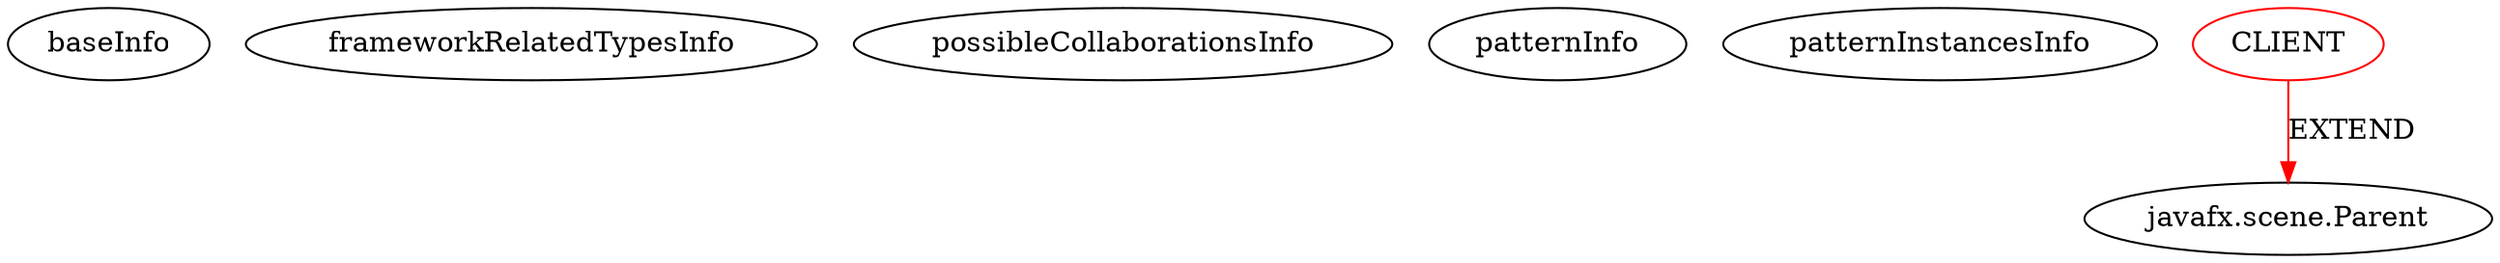 digraph {
baseInfo[graphId=1077,category="pattern",isAnonymous=false,possibleRelation=false]
frameworkRelatedTypesInfo[0="javafx.scene.Parent"]
possibleCollaborationsInfo[]
patternInfo[frequency=9.0,patternRootClient=0]
patternInstancesInfo[0="iloop-kiosk-KIOSK-Project~/iloop-kiosk-KIOSK-Project/KIOSK-Project-master/src/oit/iloop/kiosk/kiosk_toppage/TopPageParent.java~TopPageParent~3166",1="youseke-digitalclock~/youseke-digitalclock/digitalclock-master/src/puzzlewithtimer/model/DigitalClock.java~DigitalClock~4897",2="Maxxa-MT-common~/Maxxa-MT-common/MT-common-master/src/cz/commons/graphics/KNodeElement.java~KNodeElement~925",3="Maxxa-MT-common~/Maxxa-MT-common/MT-common-master/src/cz/commons/graphics/BinaryNodeElement.java~BinaryNodeElement~929",4="olmetadavid-schoolbook~/olmetadavid-schoolbook/schoolbook-master/src/com/cleverage/school/gui/StudentCreateFormNode.java~StudentCreateFormNode~3807",5="iloop-kiosk-KIOSK-Project~/iloop-kiosk-KIOSK-Project/KIOSK-Project-master/src/oit/iloop/kiosk/kiosk_examination/PopupWindowParent.java~PopupWindowParent~3121",6="iloop-kiosk-KIOSK-Project~/iloop-kiosk-KIOSK-Project/KIOSK-Project-master/src/oit/iloop/kiosk/kiosk_main/TestParent.java~TestParent~3145",7="tasubo-javafx-chart-treemap~/tasubo-javafx-chart-treemap/javafx-chart-treemap-master/src/main/java/javafx/scene/chart/treemap/TreemapLayout.java~TreemapLayout~4487",8="Maxxa-MT-common~/Maxxa-MT-common/MT-common-master/src/cz/commons/graphics/LineElement.java~LineElement~930"]
1[label="javafx.scene.Parent",vertexType="FRAMEWORK_CLASS_TYPE",isFrameworkType=false]
0[label="CLIENT",vertexType="ROOT_CLIENT_CLASS_DECLARATION",isFrameworkType=false,color=red]
0->1[label="EXTEND",color=red]
}
